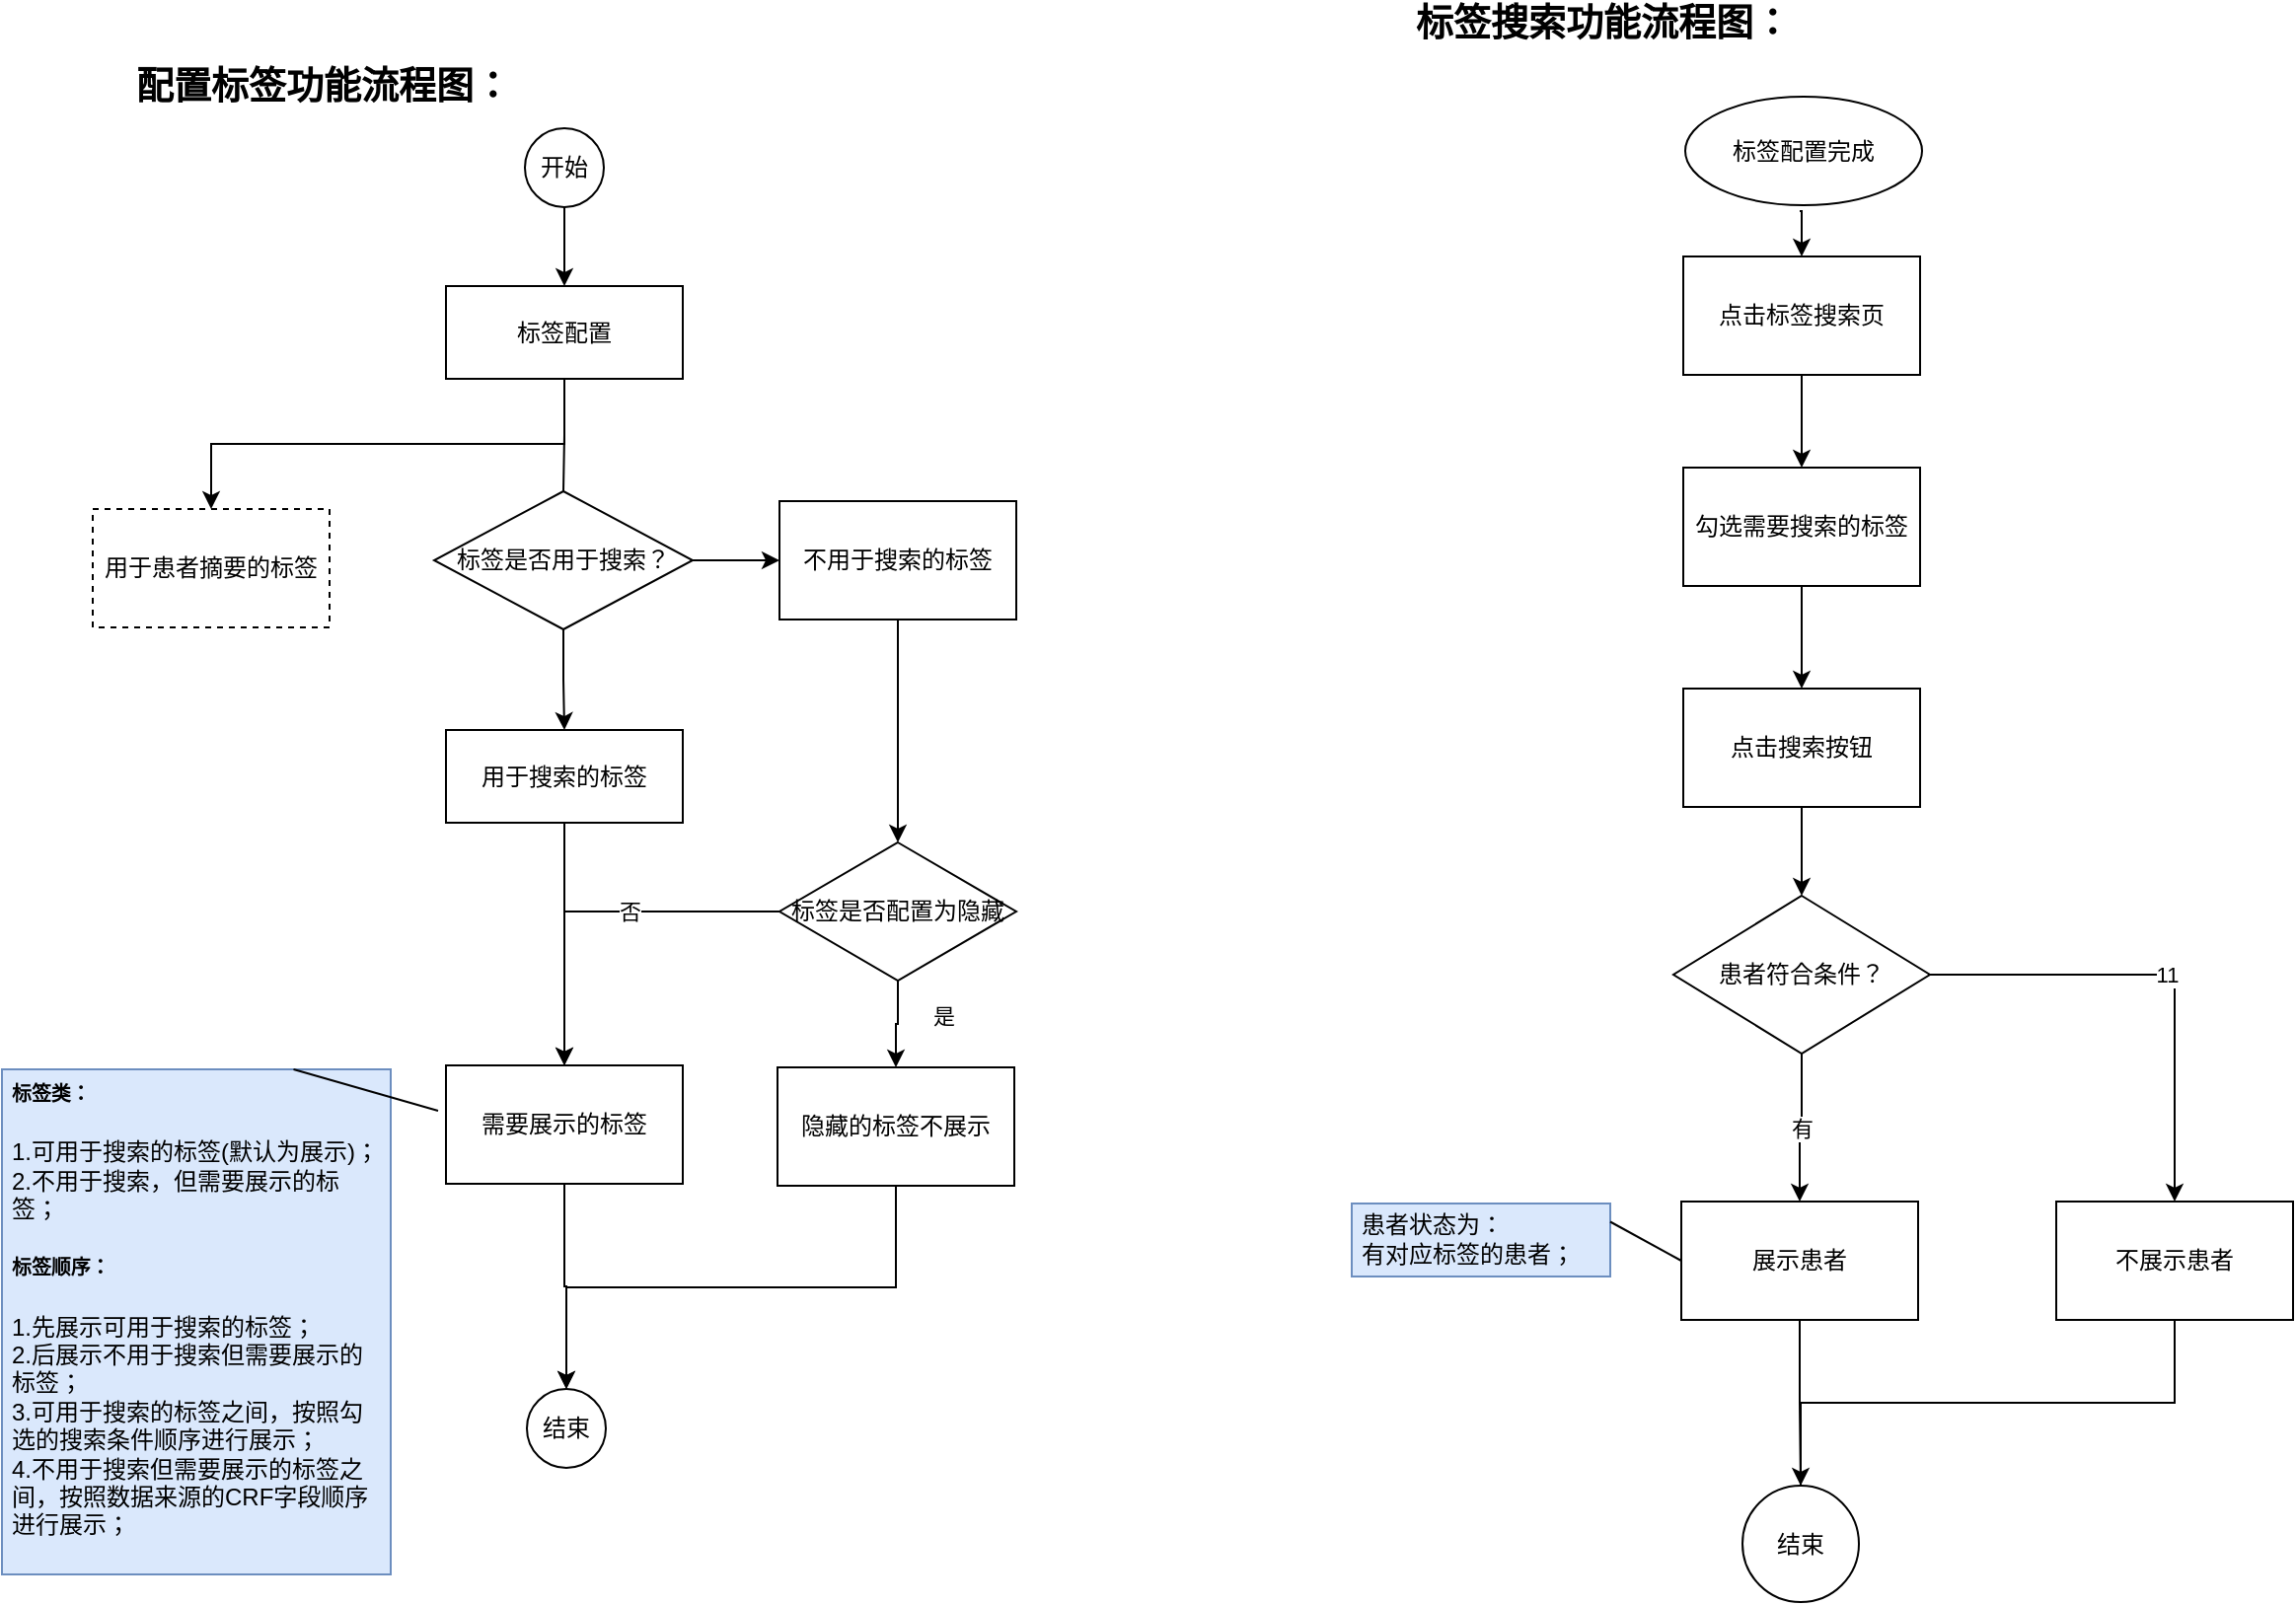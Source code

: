 <mxfile version="14.8.3" type="github">
  <diagram id="2TADyYtRJeXbwywr8u7V" name="第 1 页">
    <mxGraphModel dx="3577" dy="1285" grid="0" gridSize="10" guides="0" tooltips="1" connect="1" arrows="1" fold="1" page="1" pageScale="1" pageWidth="1200" pageHeight="1920" math="0" shadow="0">
      <root>
        <mxCell id="0" />
        <mxCell id="1" parent="0" />
        <mxCell id="0NsFDEd5azYHx1vuOnu8-48" style="edgeStyle=orthogonalEdgeStyle;rounded=0;orthogonalLoop=1;jettySize=auto;html=1;entryX=0.5;entryY=0;entryDx=0;entryDy=0;" parent="1" source="0NsFDEd5azYHx1vuOnu8-5" target="0NsFDEd5azYHx1vuOnu8-15" edge="1">
          <mxGeometry relative="1" as="geometry">
            <mxPoint x="-227" y="280" as="targetPoint" />
          </mxGeometry>
        </mxCell>
        <mxCell id="0NsFDEd5azYHx1vuOnu8-5" value="点击标签搜索页" style="rounded=0;whiteSpace=wrap;html=1;" parent="1" vertex="1">
          <mxGeometry x="-287" y="178" width="120" height="60" as="geometry" />
        </mxCell>
        <mxCell id="0NsFDEd5azYHx1vuOnu8-47" style="edgeStyle=orthogonalEdgeStyle;rounded=0;orthogonalLoop=1;jettySize=auto;html=1;exitX=0.5;exitY=1;exitDx=0;exitDy=0;entryX=0.5;entryY=0;entryDx=0;entryDy=0;" parent="1" target="0NsFDEd5azYHx1vuOnu8-5" edge="1">
          <mxGeometry relative="1" as="geometry">
            <mxPoint x="-228" y="155" as="sourcePoint" />
          </mxGeometry>
        </mxCell>
        <mxCell id="0NsFDEd5azYHx1vuOnu8-22" style="edgeStyle=orthogonalEdgeStyle;rounded=0;orthogonalLoop=1;jettySize=auto;html=1;entryX=0.5;entryY=0;entryDx=0;entryDy=0;" parent="1" source="0NsFDEd5azYHx1vuOnu8-15" target="0NsFDEd5azYHx1vuOnu8-19" edge="1">
          <mxGeometry relative="1" as="geometry" />
        </mxCell>
        <mxCell id="0NsFDEd5azYHx1vuOnu8-15" value="勾选需要搜索的标签" style="rounded=0;whiteSpace=wrap;html=1;" parent="1" vertex="1">
          <mxGeometry x="-287" y="285" width="120" height="60" as="geometry" />
        </mxCell>
        <mxCell id="0NsFDEd5azYHx1vuOnu8-19" value="点击搜索按钮" style="rounded=0;whiteSpace=wrap;html=1;" parent="1" vertex="1">
          <mxGeometry x="-287" y="397" width="120" height="60" as="geometry" />
        </mxCell>
        <mxCell id="0NsFDEd5azYHx1vuOnu8-33" style="edgeStyle=orthogonalEdgeStyle;rounded=0;orthogonalLoop=1;jettySize=auto;html=1;exitX=0.5;exitY=1;exitDx=0;exitDy=0;entryX=0.5;entryY=0;entryDx=0;entryDy=0;fillColor=#d5e8d4;" parent="1" source="0NsFDEd5azYHx1vuOnu8-19" target="0NsFDEd5azYHx1vuOnu8-24" edge="1">
          <mxGeometry relative="1" as="geometry">
            <mxPoint x="-228" y="580" as="sourcePoint" />
          </mxGeometry>
        </mxCell>
        <mxCell id="0NsFDEd5azYHx1vuOnu8-26" value="有" style="edgeStyle=orthogonalEdgeStyle;rounded=0;orthogonalLoop=1;jettySize=auto;html=1;exitX=0.5;exitY=1;exitDx=0;exitDy=0;entryX=0.5;entryY=0;entryDx=0;entryDy=0;" parent="1" source="0NsFDEd5azYHx1vuOnu8-24" target="0NsFDEd5azYHx1vuOnu8-25" edge="1">
          <mxGeometry relative="1" as="geometry" />
        </mxCell>
        <mxCell id="0NsFDEd5azYHx1vuOnu8-35" value="11" style="edgeStyle=orthogonalEdgeStyle;rounded=0;orthogonalLoop=1;jettySize=auto;html=1;entryX=0.5;entryY=0;entryDx=0;entryDy=0;" parent="1" source="0NsFDEd5azYHx1vuOnu8-24" target="0NsFDEd5azYHx1vuOnu8-27" edge="1">
          <mxGeometry relative="1" as="geometry" />
        </mxCell>
        <mxCell id="0NsFDEd5azYHx1vuOnu8-24" value="患者符合条件？" style="rhombus;whiteSpace=wrap;html=1;" parent="1" vertex="1">
          <mxGeometry x="-292" y="502" width="130" height="80" as="geometry" />
        </mxCell>
        <mxCell id="0NsFDEd5azYHx1vuOnu8-25" value="展示患者" style="rounded=0;whiteSpace=wrap;html=1;" parent="1" vertex="1">
          <mxGeometry x="-288" y="657" width="120" height="60" as="geometry" />
        </mxCell>
        <mxCell id="lo-D50GMY3HxLi5D7oOY-20" style="edgeStyle=orthogonalEdgeStyle;rounded=0;orthogonalLoop=1;jettySize=auto;html=1;exitX=0.5;exitY=1;exitDx=0;exitDy=0;" edge="1" parent="1" source="0NsFDEd5azYHx1vuOnu8-27" target="0NsFDEd5azYHx1vuOnu8-45">
          <mxGeometry relative="1" as="geometry" />
        </mxCell>
        <mxCell id="0NsFDEd5azYHx1vuOnu8-27" value="不展示患者" style="rounded=0;whiteSpace=wrap;html=1;" parent="1" vertex="1">
          <mxGeometry x="-98" y="657" width="120" height="60" as="geometry" />
        </mxCell>
        <mxCell id="0NsFDEd5azYHx1vuOnu8-39" style="edgeStyle=orthogonalEdgeStyle;rounded=0;orthogonalLoop=1;jettySize=auto;html=1;entryX=0.5;entryY=0;entryDx=0;entryDy=0;" parent="1" target="0NsFDEd5azYHx1vuOnu8-32" edge="1">
          <mxGeometry relative="1" as="geometry">
            <mxPoint x="530.0" y="1220" as="sourcePoint" />
          </mxGeometry>
        </mxCell>
        <mxCell id="0NsFDEd5azYHx1vuOnu8-52" value="标签搜索功能流程图：" style="text;html=1;strokeColor=none;fillColor=none;align=center;verticalAlign=middle;whiteSpace=wrap;rounded=0;fontSize=19;fontStyle=1" parent="1" vertex="1">
          <mxGeometry x="-469" y="50" width="283" height="20" as="geometry" />
        </mxCell>
        <mxCell id="0NsFDEd5azYHx1vuOnu8-53" value="配置标签功能流程图：" style="text;html=1;strokeColor=none;fillColor=none;align=center;verticalAlign=middle;whiteSpace=wrap;rounded=0;fontFamily=Verdana;fontStyle=1;fontSize=19;" parent="1" vertex="1">
          <mxGeometry x="-1115" y="82" width="278" height="20" as="geometry" />
        </mxCell>
        <mxCell id="lo-D50GMY3HxLi5D7oOY-1" value="" style="edgeStyle=orthogonalEdgeStyle;rounded=0;orthogonalLoop=1;jettySize=auto;html=1;" edge="1" parent="1" source="0NsFDEd5azYHx1vuOnu8-54" target="0NsFDEd5azYHx1vuOnu8-55">
          <mxGeometry relative="1" as="geometry" />
        </mxCell>
        <mxCell id="0NsFDEd5azYHx1vuOnu8-54" value="开始" style="ellipse;whiteSpace=wrap;html=1;aspect=fixed;" parent="1" vertex="1">
          <mxGeometry x="-874" y="113" width="40" height="40" as="geometry" />
        </mxCell>
        <mxCell id="lo-D50GMY3HxLi5D7oOY-4" style="edgeStyle=orthogonalEdgeStyle;rounded=0;orthogonalLoop=1;jettySize=auto;html=1;entryX=0.5;entryY=0;entryDx=0;entryDy=0;startArrow=none;" edge="1" parent="1" source="lo-D50GMY3HxLi5D7oOY-34" target="lo-D50GMY3HxLi5D7oOY-25">
          <mxGeometry relative="1" as="geometry">
            <mxPoint x="-876" y="281" as="targetPoint" />
          </mxGeometry>
        </mxCell>
        <mxCell id="lo-D50GMY3HxLi5D7oOY-37" style="edgeStyle=orthogonalEdgeStyle;rounded=0;orthogonalLoop=1;jettySize=auto;html=1;entryX=0.5;entryY=0;entryDx=0;entryDy=0;strokeColor=#000000;exitX=0.5;exitY=1;exitDx=0;exitDy=0;" edge="1" parent="1" source="0NsFDEd5azYHx1vuOnu8-55" target="lo-D50GMY3HxLi5D7oOY-24">
          <mxGeometry relative="1" as="geometry">
            <mxPoint x="-754" y="254" as="sourcePoint" />
          </mxGeometry>
        </mxCell>
        <mxCell id="0NsFDEd5azYHx1vuOnu8-55" value="标签配置" style="rounded=0;whiteSpace=wrap;html=1;" parent="1" vertex="1">
          <mxGeometry x="-914" y="193" width="120" height="47" as="geometry" />
        </mxCell>
        <mxCell id="lo-D50GMY3HxLi5D7oOY-6" style="edgeStyle=orthogonalEdgeStyle;rounded=0;orthogonalLoop=1;jettySize=auto;html=1;exitX=0.5;exitY=1;exitDx=0;exitDy=0;entryX=0.5;entryY=0;entryDx=0;entryDy=0;" edge="1" parent="1" source="0NsFDEd5azYHx1vuOnu8-62" target="0NsFDEd5azYHx1vuOnu8-69">
          <mxGeometry relative="1" as="geometry" />
        </mxCell>
        <mxCell id="0NsFDEd5azYHx1vuOnu8-62" value="不用于搜索的标签" style="rounded=0;whiteSpace=wrap;html=1;" parent="1" vertex="1">
          <mxGeometry x="-745" y="302" width="120" height="60" as="geometry" />
        </mxCell>
        <mxCell id="0NsFDEd5azYHx1vuOnu8-67" style="edgeStyle=orthogonalEdgeStyle;rounded=0;orthogonalLoop=1;jettySize=auto;html=1;entryX=0.5;entryY=0;entryDx=0;entryDy=0;" parent="1" source="0NsFDEd5azYHx1vuOnu8-69" target="0NsFDEd5azYHx1vuOnu8-71" edge="1">
          <mxGeometry relative="1" as="geometry" />
        </mxCell>
        <mxCell id="lo-D50GMY3HxLi5D7oOY-17" value="是" style="edgeLabel;html=1;align=center;verticalAlign=middle;resizable=0;points=[];" vertex="1" connectable="0" parent="0NsFDEd5azYHx1vuOnu8-67">
          <mxGeometry x="-0.27" relative="1" as="geometry">
            <mxPoint x="23" y="1" as="offset" />
          </mxGeometry>
        </mxCell>
        <mxCell id="0NsFDEd5azYHx1vuOnu8-68" style="edgeStyle=orthogonalEdgeStyle;rounded=0;orthogonalLoop=1;jettySize=auto;html=1;entryX=0.5;entryY=0;entryDx=0;entryDy=0;" parent="1" source="0NsFDEd5azYHx1vuOnu8-69" target="0NsFDEd5azYHx1vuOnu8-73" edge="1">
          <mxGeometry relative="1" as="geometry" />
        </mxCell>
        <mxCell id="lo-D50GMY3HxLi5D7oOY-16" value="否" style="edgeLabel;html=1;align=center;verticalAlign=middle;resizable=0;points=[];" vertex="1" connectable="0" parent="0NsFDEd5azYHx1vuOnu8-68">
          <mxGeometry x="-0.532" y="-3" relative="1" as="geometry">
            <mxPoint x="-32" y="3" as="offset" />
          </mxGeometry>
        </mxCell>
        <mxCell id="0NsFDEd5azYHx1vuOnu8-69" value="标签是否配置为隐藏" style="rhombus;whiteSpace=wrap;html=1;" parent="1" vertex="1">
          <mxGeometry x="-745" y="475" width="120" height="70" as="geometry" />
        </mxCell>
        <mxCell id="0NsFDEd5azYHx1vuOnu8-71" value="隐藏的标签不展示" style="rounded=0;whiteSpace=wrap;html=1;" parent="1" vertex="1">
          <mxGeometry x="-746" y="589" width="120" height="60" as="geometry" />
        </mxCell>
        <mxCell id="0NsFDEd5azYHx1vuOnu8-72" style="edgeStyle=orthogonalEdgeStyle;rounded=0;orthogonalLoop=1;jettySize=auto;html=1;entryX=0.5;entryY=0;entryDx=0;entryDy=0;" parent="1" source="0NsFDEd5azYHx1vuOnu8-73" target="lo-D50GMY3HxLi5D7oOY-10" edge="1">
          <mxGeometry relative="1" as="geometry">
            <mxPoint x="-853.5" y="705" as="targetPoint" />
          </mxGeometry>
        </mxCell>
        <mxCell id="0NsFDEd5azYHx1vuOnu8-73" value="需要展示的标签" style="rounded=0;whiteSpace=wrap;html=1;" parent="1" vertex="1">
          <mxGeometry x="-914" y="588" width="120" height="60" as="geometry" />
        </mxCell>
        <mxCell id="lo-D50GMY3HxLi5D7oOY-13" style="edgeStyle=orthogonalEdgeStyle;rounded=0;orthogonalLoop=1;jettySize=auto;html=1;exitX=0.5;exitY=1;exitDx=0;exitDy=0;" edge="1" parent="1" source="0NsFDEd5azYHx1vuOnu8-71" target="lo-D50GMY3HxLi5D7oOY-10">
          <mxGeometry relative="1" as="geometry">
            <mxPoint x="-853.5" y="754" as="sourcePoint" />
          </mxGeometry>
        </mxCell>
        <mxCell id="0NsFDEd5azYHx1vuOnu8-79" style="edgeStyle=orthogonalEdgeStyle;rounded=0;orthogonalLoop=1;jettySize=auto;html=1;exitX=0.5;exitY=1;exitDx=0;exitDy=0;" parent="1" source="0NsFDEd5azYHx1vuOnu8-53" target="0NsFDEd5azYHx1vuOnu8-53" edge="1">
          <mxGeometry relative="1" as="geometry" />
        </mxCell>
        <mxCell id="lo-D50GMY3HxLi5D7oOY-2" value="&lt;span&gt;标签配置完成&lt;/span&gt;" style="ellipse;whiteSpace=wrap;html=1;" vertex="1" parent="1">
          <mxGeometry x="-286" y="97" width="120" height="55" as="geometry" />
        </mxCell>
        <mxCell id="lo-D50GMY3HxLi5D7oOY-10" value="结束" style="ellipse;whiteSpace=wrap;html=1;aspect=fixed;" vertex="1" parent="1">
          <mxGeometry x="-873" y="752" width="40" height="40" as="geometry" />
        </mxCell>
        <mxCell id="0NsFDEd5azYHx1vuOnu8-45" value="结束" style="ellipse;whiteSpace=wrap;html=1;aspect=fixed;" parent="1" vertex="1">
          <mxGeometry x="-257" y="801" width="59" height="59" as="geometry" />
        </mxCell>
        <mxCell id="lo-D50GMY3HxLi5D7oOY-18" value="" style="edgeStyle=orthogonalEdgeStyle;rounded=0;orthogonalLoop=1;jettySize=auto;html=1;exitX=0.5;exitY=1;exitDx=0;exitDy=0;endArrow=none;" edge="1" parent="1" source="0NsFDEd5azYHx1vuOnu8-25" target="0NsFDEd5azYHx1vuOnu8-45">
          <mxGeometry relative="1" as="geometry">
            <mxPoint x="-38" y="1267" as="targetPoint" />
            <mxPoint x="-228" y="717" as="sourcePoint" />
          </mxGeometry>
        </mxCell>
        <mxCell id="lo-D50GMY3HxLi5D7oOY-22" value="&lt;h5&gt;标签类：&lt;/h5&gt;1.可用于搜索的标签(默认为展示)；&lt;br&gt;2.不用于搜索，但需要展示的标签；&lt;br&gt;&lt;h5&gt;标签顺序：&lt;/h5&gt;1.先展示可用于搜索的标签；&lt;br&gt;2.后展示不用于搜索但需要展示的标签；&lt;br&gt;3.可用于搜索的标签之间，按照勾选的搜索条件顺序进行展示；&lt;br&gt;4.不用于搜索但需要展示的标签之间，按照数据来源的CRF字段顺序进行展示；" style="text;html=1;fillColor=#dae8fc;spacing=5;spacingTop=-20;whiteSpace=wrap;overflow=hidden;rounded=0;strokeColor=#6c8ebf;" vertex="1" parent="1">
          <mxGeometry x="-1139" y="590" width="197" height="256" as="geometry" />
        </mxCell>
        <mxCell id="lo-D50GMY3HxLi5D7oOY-23" value="&lt;br&gt;患者状态为：&lt;br&gt;有对应标签的患者；" style="text;html=1;fillColor=#dae8fc;spacing=5;spacingTop=-20;whiteSpace=wrap;overflow=hidden;rounded=0;strokeColor=#6c8ebf;" vertex="1" parent="1">
          <mxGeometry x="-455" y="658" width="131" height="37" as="geometry" />
        </mxCell>
        <mxCell id="lo-D50GMY3HxLi5D7oOY-24" value="用于患者摘要的标签" style="rounded=0;whiteSpace=wrap;html=1;dashed=1;" vertex="1" parent="1">
          <mxGeometry x="-1093" y="306" width="120" height="60" as="geometry" />
        </mxCell>
        <mxCell id="lo-D50GMY3HxLi5D7oOY-33" style="edgeStyle=orthogonalEdgeStyle;rounded=0;orthogonalLoop=1;jettySize=auto;html=1;entryX=0.5;entryY=0;entryDx=0;entryDy=0;strokeColor=#000000;" edge="1" parent="1" source="lo-D50GMY3HxLi5D7oOY-25" target="0NsFDEd5azYHx1vuOnu8-73">
          <mxGeometry relative="1" as="geometry" />
        </mxCell>
        <mxCell id="lo-D50GMY3HxLi5D7oOY-25" value="用于搜索的标签" style="rounded=0;whiteSpace=wrap;html=1;" vertex="1" parent="1">
          <mxGeometry x="-914" y="418" width="120" height="47" as="geometry" />
        </mxCell>
        <mxCell id="lo-D50GMY3HxLi5D7oOY-36" style="edgeStyle=orthogonalEdgeStyle;rounded=0;orthogonalLoop=1;jettySize=auto;html=1;entryX=0;entryY=0.5;entryDx=0;entryDy=0;strokeColor=#000000;" edge="1" parent="1" source="lo-D50GMY3HxLi5D7oOY-34" target="0NsFDEd5azYHx1vuOnu8-62">
          <mxGeometry relative="1" as="geometry" />
        </mxCell>
        <mxCell id="lo-D50GMY3HxLi5D7oOY-34" value="标签是否用于搜索？" style="rhombus;whiteSpace=wrap;html=1;" vertex="1" parent="1">
          <mxGeometry x="-920" y="297" width="131" height="70" as="geometry" />
        </mxCell>
        <mxCell id="lo-D50GMY3HxLi5D7oOY-35" value="" style="edgeStyle=orthogonalEdgeStyle;rounded=0;orthogonalLoop=1;jettySize=auto;html=1;entryX=0.5;entryY=0;entryDx=0;entryDy=0;endArrow=none;" edge="1" parent="1" source="0NsFDEd5azYHx1vuOnu8-55" target="lo-D50GMY3HxLi5D7oOY-34">
          <mxGeometry relative="1" as="geometry">
            <mxPoint x="-854" y="240" as="sourcePoint" />
            <mxPoint x="-853" y="383.0" as="targetPoint" />
          </mxGeometry>
        </mxCell>
        <mxCell id="lo-D50GMY3HxLi5D7oOY-40" value="" style="endArrow=none;html=1;strokeColor=#000000;exitX=0.75;exitY=0;exitDx=0;exitDy=0;" edge="1" parent="1" source="lo-D50GMY3HxLi5D7oOY-22">
          <mxGeometry width="50" height="50" relative="1" as="geometry">
            <mxPoint x="-949" y="559" as="sourcePoint" />
            <mxPoint x="-918" y="611" as="targetPoint" />
          </mxGeometry>
        </mxCell>
        <mxCell id="lo-D50GMY3HxLi5D7oOY-42" value="" style="endArrow=none;html=1;strokeColor=#000000;entryX=1;entryY=0.25;entryDx=0;entryDy=0;exitX=0;exitY=0.5;exitDx=0;exitDy=0;" edge="1" parent="1" source="0NsFDEd5azYHx1vuOnu8-25" target="lo-D50GMY3HxLi5D7oOY-23">
          <mxGeometry width="50" height="50" relative="1" as="geometry">
            <mxPoint x="219" y="552" as="sourcePoint" />
            <mxPoint x="20" y="492" as="targetPoint" />
          </mxGeometry>
        </mxCell>
      </root>
    </mxGraphModel>
  </diagram>
</mxfile>
